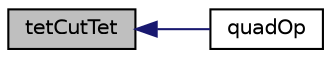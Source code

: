 digraph "tetCutTet"
{
  bgcolor="transparent";
  edge [fontname="Helvetica",fontsize="10",labelfontname="Helvetica",labelfontsize="10"];
  node [fontname="Helvetica",fontsize="10",shape=record];
  rankdir="LR";
  Node1 [label="tetCutTet",height=0.2,width=0.4,color="black", fillcolor="grey75", style="filled" fontcolor="black"];
  Node1 -> Node2 [dir="back",color="midnightblue",fontsize="10",style="solid",fontname="Helvetica"];
  Node2 [label="quadOp",height=0.2,width=0.4,color="black",URL="$namespaceFoam.html#a24c75db941f66c24425ce5dffe192caf",tooltip="Apply an operation to a quad. Splits the quad into two tris. "];
}
